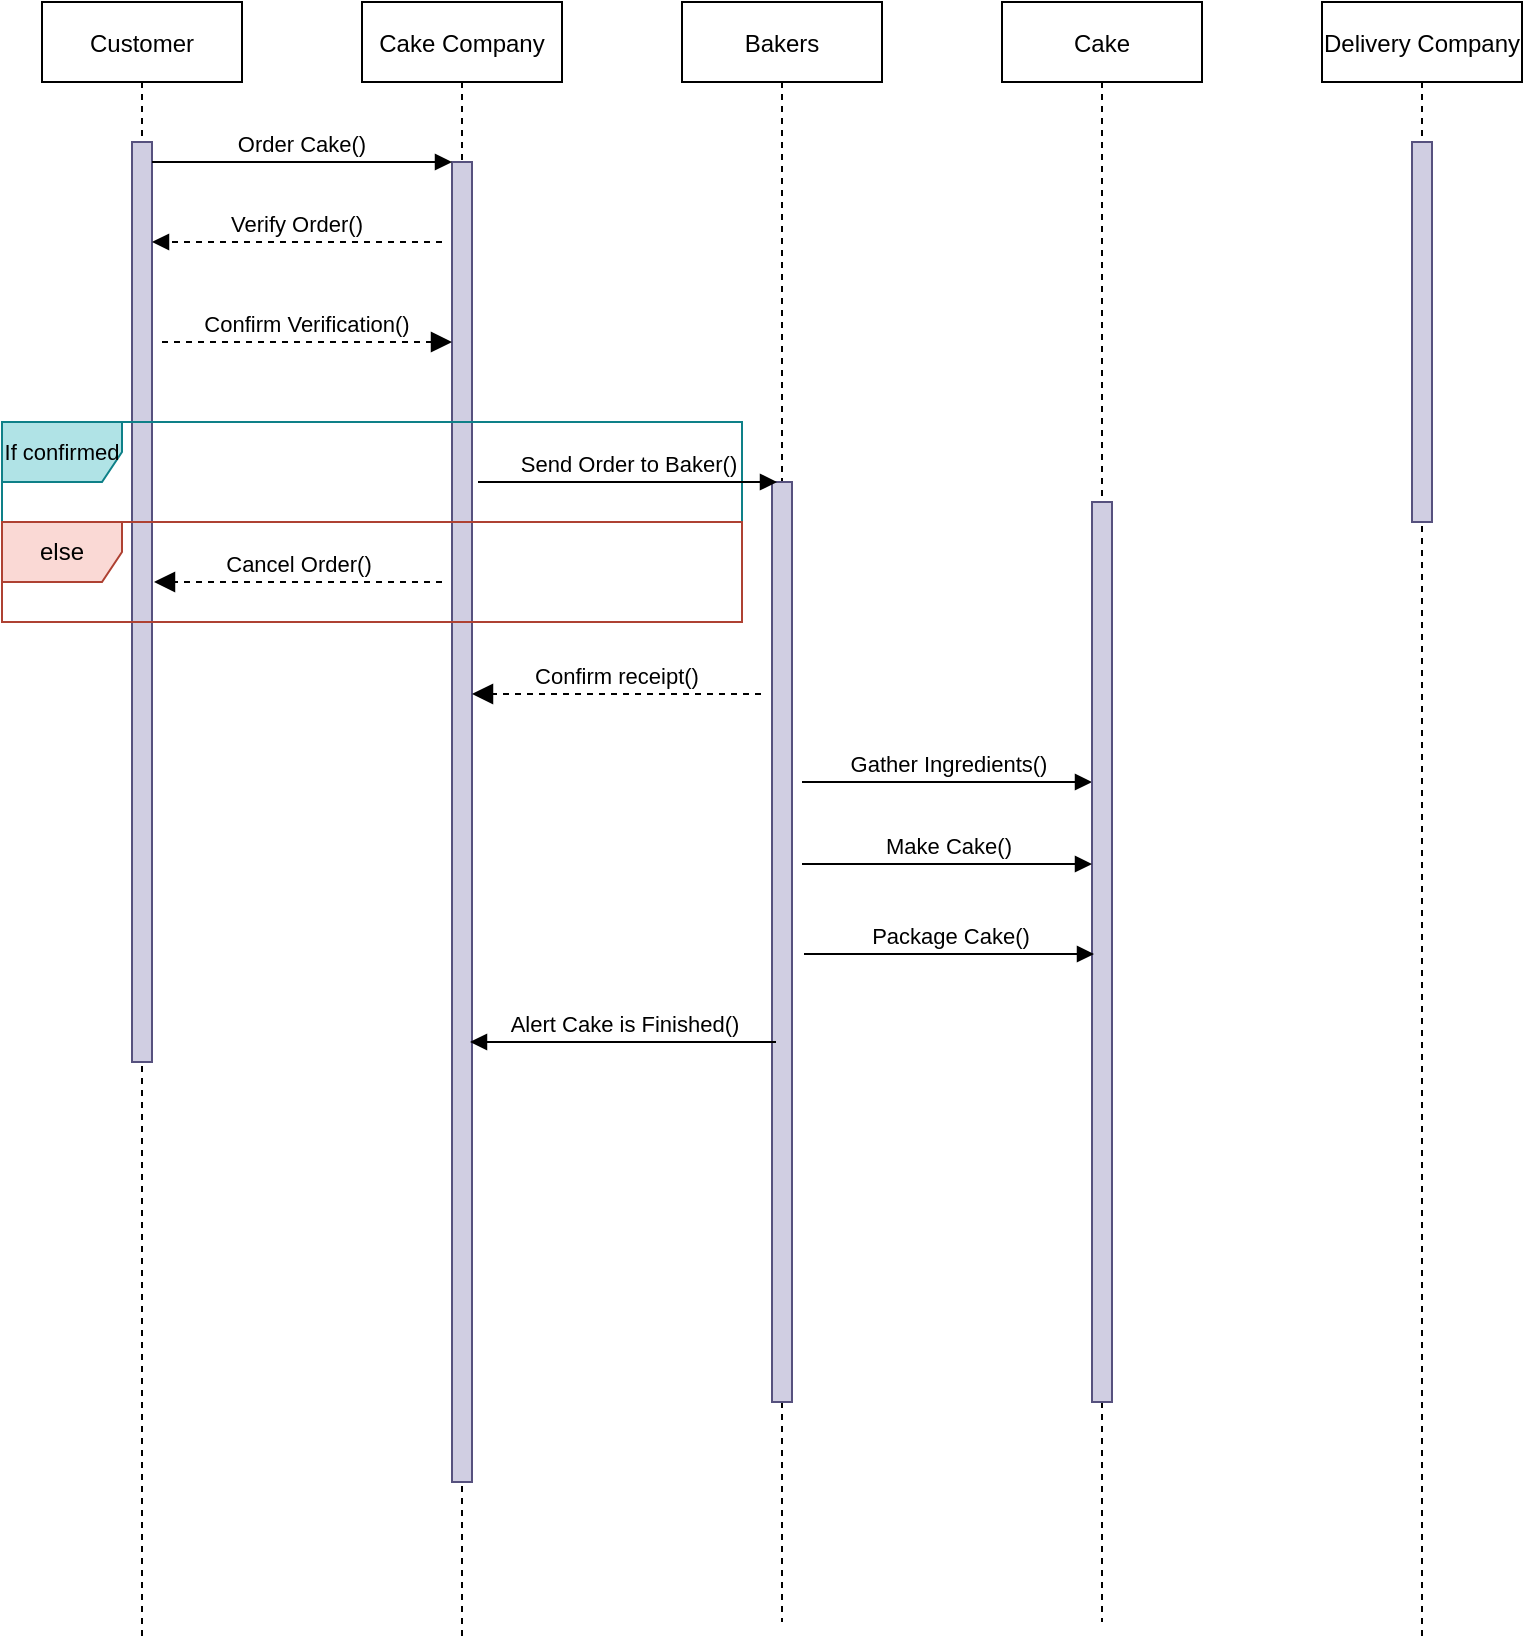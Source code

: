 <mxfile version="16.5.6" type="github">
  <diagram id="kgpKYQtTHZ0yAKxKKP6v" name="Page-1">
    <mxGraphModel dx="1422" dy="727" grid="1" gridSize="10" guides="1" tooltips="1" connect="1" arrows="1" fold="1" page="1" pageScale="1" pageWidth="850" pageHeight="1100" math="0" shadow="0">
      <root>
        <mxCell id="0" />
        <mxCell id="1" parent="0" />
        <mxCell id="3nuBFxr9cyL0pnOWT2aG-1" value="Customer" style="shape=umlLifeline;perimeter=lifelinePerimeter;container=1;collapsible=0;recursiveResize=0;rounded=0;shadow=0;strokeWidth=1;" parent="1" vertex="1">
          <mxGeometry x="40" y="80" width="100" height="820" as="geometry" />
        </mxCell>
        <mxCell id="3nuBFxr9cyL0pnOWT2aG-2" value="" style="points=[];perimeter=orthogonalPerimeter;rounded=0;shadow=0;strokeWidth=1;fillColor=#d0cee2;strokeColor=#56517e;" parent="3nuBFxr9cyL0pnOWT2aG-1" vertex="1">
          <mxGeometry x="45" y="70" width="10" height="460" as="geometry" />
        </mxCell>
        <mxCell id="3nuBFxr9cyL0pnOWT2aG-5" value="Cake Company" style="shape=umlLifeline;perimeter=lifelinePerimeter;container=1;collapsible=0;recursiveResize=0;rounded=0;shadow=0;strokeWidth=1;" parent="1" vertex="1">
          <mxGeometry x="200" y="80" width="100" height="820" as="geometry" />
        </mxCell>
        <mxCell id="3nuBFxr9cyL0pnOWT2aG-6" value="" style="points=[];perimeter=orthogonalPerimeter;rounded=0;shadow=0;strokeWidth=1;fillColor=#d0cee2;strokeColor=#56517e;" parent="3nuBFxr9cyL0pnOWT2aG-5" vertex="1">
          <mxGeometry x="45" y="80" width="10" height="660" as="geometry" />
        </mxCell>
        <mxCell id="3nuBFxr9cyL0pnOWT2aG-8" value="Order Cake()" style="verticalAlign=bottom;endArrow=block;entryX=0;entryY=0;shadow=0;strokeWidth=1;" parent="1" source="3nuBFxr9cyL0pnOWT2aG-2" target="3nuBFxr9cyL0pnOWT2aG-6" edge="1">
          <mxGeometry relative="1" as="geometry">
            <mxPoint x="275" y="160" as="sourcePoint" />
          </mxGeometry>
        </mxCell>
        <mxCell id="3nuBFxr9cyL0pnOWT2aG-9" value="Verify Order()" style="verticalAlign=bottom;endArrow=block;shadow=0;strokeWidth=1;dashed=1;" parent="1" edge="1">
          <mxGeometry relative="1" as="geometry">
            <mxPoint x="240" y="200" as="sourcePoint" />
            <mxPoint x="95" y="200" as="targetPoint" />
          </mxGeometry>
        </mxCell>
        <mxCell id="3nuBFxr9cyL0pnOWT2aG-10" value="Confirm Verification()" style="verticalAlign=bottom;endArrow=block;dashed=1;endSize=8;shadow=0;strokeWidth=1;endFill=1;" parent="1" target="3nuBFxr9cyL0pnOWT2aG-6" edge="1">
          <mxGeometry relative="1" as="geometry">
            <mxPoint x="240" y="257" as="targetPoint" />
            <mxPoint x="100" y="250" as="sourcePoint" />
            <Array as="points">
              <mxPoint x="180" y="250" />
            </Array>
          </mxGeometry>
        </mxCell>
        <mxCell id="dcxFwF6ZALwwfBUGg-lV-9" value="Bakers" style="shape=umlLifeline;perimeter=lifelinePerimeter;container=1;collapsible=0;recursiveResize=0;rounded=0;shadow=0;strokeWidth=1;" vertex="1" parent="1">
          <mxGeometry x="360" y="80" width="100" height="810" as="geometry" />
        </mxCell>
        <mxCell id="dcxFwF6ZALwwfBUGg-lV-10" value="" style="points=[];perimeter=orthogonalPerimeter;rounded=0;shadow=0;strokeWidth=1;fillColor=#d0cee2;strokeColor=#56517e;" vertex="1" parent="dcxFwF6ZALwwfBUGg-lV-9">
          <mxGeometry x="45" y="240" width="10" height="460" as="geometry" />
        </mxCell>
        <mxCell id="dcxFwF6ZALwwfBUGg-lV-33" value="Gather Ingredients()" style="html=1;verticalAlign=bottom;endArrow=block;rounded=0;fontSize=11;" edge="1" parent="dcxFwF6ZALwwfBUGg-lV-9">
          <mxGeometry width="80" relative="1" as="geometry">
            <mxPoint x="60" y="390" as="sourcePoint" />
            <mxPoint x="205" y="390" as="targetPoint" />
          </mxGeometry>
        </mxCell>
        <mxCell id="dcxFwF6ZALwwfBUGg-lV-36" value="Confirm receipt()" style="html=1;verticalAlign=bottom;endArrow=block;dashed=1;endSize=8;rounded=0;fontSize=11;endFill=1;" edge="1" parent="dcxFwF6ZALwwfBUGg-lV-9">
          <mxGeometry relative="1" as="geometry">
            <mxPoint x="39.5" y="346" as="sourcePoint" />
            <mxPoint x="-105" y="346" as="targetPoint" />
          </mxGeometry>
        </mxCell>
        <mxCell id="dcxFwF6ZALwwfBUGg-lV-13" value="Cake" style="shape=umlLifeline;perimeter=lifelinePerimeter;container=1;collapsible=0;recursiveResize=0;rounded=0;shadow=0;strokeWidth=1;" vertex="1" parent="1">
          <mxGeometry x="520" y="80" width="100" height="810" as="geometry" />
        </mxCell>
        <mxCell id="dcxFwF6ZALwwfBUGg-lV-14" value="" style="points=[];perimeter=orthogonalPerimeter;rounded=0;shadow=0;strokeWidth=1;fillColor=#d0cee2;strokeColor=#56517e;" vertex="1" parent="dcxFwF6ZALwwfBUGg-lV-13">
          <mxGeometry x="45" y="250" width="10" height="450" as="geometry" />
        </mxCell>
        <mxCell id="dcxFwF6ZALwwfBUGg-lV-20" value="Delivery Company" style="shape=umlLifeline;perimeter=lifelinePerimeter;container=1;collapsible=0;recursiveResize=0;rounded=0;shadow=0;strokeWidth=1;" vertex="1" parent="1">
          <mxGeometry x="680" y="80" width="100" height="820" as="geometry" />
        </mxCell>
        <mxCell id="dcxFwF6ZALwwfBUGg-lV-21" value="" style="points=[];perimeter=orthogonalPerimeter;rounded=0;shadow=0;strokeWidth=1;fillColor=#d0cee2;strokeColor=#56517e;" vertex="1" parent="dcxFwF6ZALwwfBUGg-lV-20">
          <mxGeometry x="45" y="70" width="10" height="190" as="geometry" />
        </mxCell>
        <mxCell id="dcxFwF6ZALwwfBUGg-lV-27" value="&lt;font style=&quot;font-size: 11px&quot;&gt;If confirmed&lt;/font&gt;" style="shape=umlFrame;whiteSpace=wrap;html=1;fillColor=#b0e3e6;strokeColor=#0e8088;" vertex="1" parent="1">
          <mxGeometry x="20" y="290" width="370" height="50" as="geometry" />
        </mxCell>
        <mxCell id="dcxFwF6ZALwwfBUGg-lV-28" value="Send Order to Baker()" style="html=1;verticalAlign=bottom;endArrow=block;rounded=0;fontSize=11;" edge="1" parent="1">
          <mxGeometry width="80" relative="1" as="geometry">
            <mxPoint x="258" y="320" as="sourcePoint" />
            <mxPoint x="407.5" y="320" as="targetPoint" />
          </mxGeometry>
        </mxCell>
        <mxCell id="dcxFwF6ZALwwfBUGg-lV-29" value="else" style="shape=umlFrame;whiteSpace=wrap;html=1;fillColor=#fad9d5;strokeColor=#ae4132;" vertex="1" parent="1">
          <mxGeometry x="20" y="340" width="370" height="50" as="geometry" />
        </mxCell>
        <mxCell id="dcxFwF6ZALwwfBUGg-lV-30" value="Cancel Order()" style="html=1;verticalAlign=bottom;endArrow=block;dashed=1;endSize=8;rounded=0;fontSize=11;endFill=1;" edge="1" parent="1">
          <mxGeometry relative="1" as="geometry">
            <mxPoint x="240" y="370" as="sourcePoint" />
            <mxPoint x="96" y="370" as="targetPoint" />
          </mxGeometry>
        </mxCell>
        <mxCell id="dcxFwF6ZALwwfBUGg-lV-34" value="Make Cake()" style="html=1;verticalAlign=bottom;endArrow=block;rounded=0;fontSize=11;" edge="1" parent="1">
          <mxGeometry width="80" relative="1" as="geometry">
            <mxPoint x="420" y="511" as="sourcePoint" />
            <mxPoint x="565" y="511" as="targetPoint" />
          </mxGeometry>
        </mxCell>
        <mxCell id="dcxFwF6ZALwwfBUGg-lV-35" value="Package Cake()" style="html=1;verticalAlign=bottom;endArrow=block;rounded=0;fontSize=11;" edge="1" parent="1">
          <mxGeometry width="80" relative="1" as="geometry">
            <mxPoint x="421" y="556" as="sourcePoint" />
            <mxPoint x="566" y="556" as="targetPoint" />
          </mxGeometry>
        </mxCell>
        <mxCell id="dcxFwF6ZALwwfBUGg-lV-37" value="Alert Cake is Finished()" style="html=1;verticalAlign=bottom;endArrow=block;rounded=0;fontSize=11;" edge="1" parent="1">
          <mxGeometry width="80" relative="1" as="geometry">
            <mxPoint x="407" y="600" as="sourcePoint" />
            <mxPoint x="254" y="600" as="targetPoint" />
          </mxGeometry>
        </mxCell>
      </root>
    </mxGraphModel>
  </diagram>
</mxfile>
